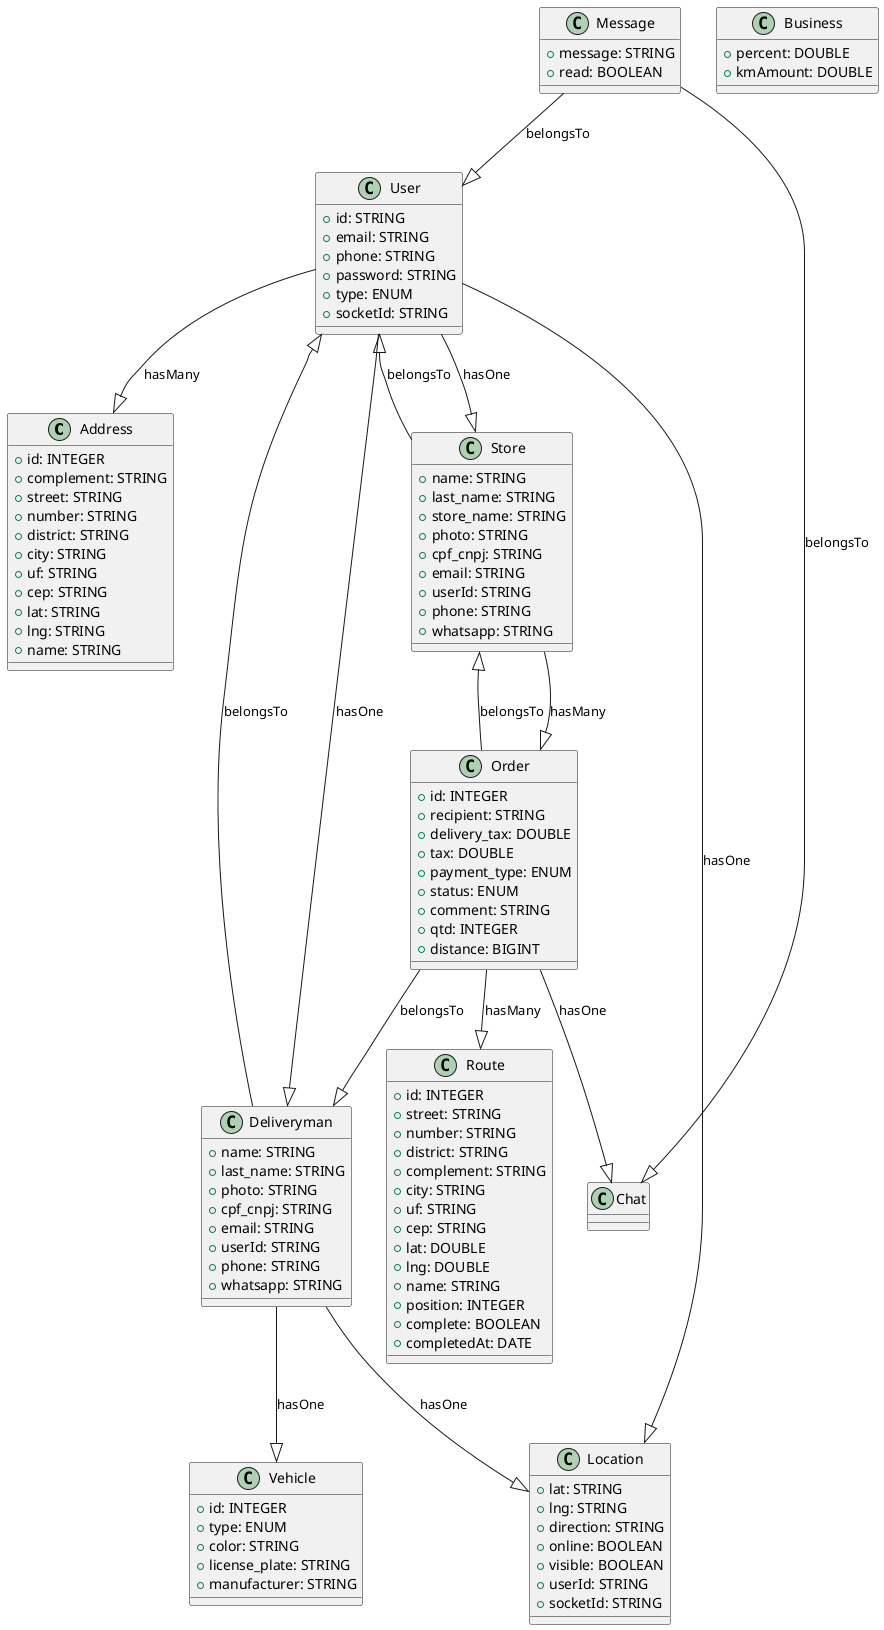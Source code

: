 @startuml

class Address {
  +id: INTEGER
  +complement: STRING
  +street: STRING
  +number: STRING
  +district: STRING
  +city: STRING
  +uf: STRING
  +cep: STRING
  +lat: STRING
  +lng: STRING
  +name: STRING
}

class Business {
  +percent: DOUBLE
  +kmAmount: DOUBLE
}

class Deliveryman {
  +name: STRING
  +last_name: STRING
  +photo: STRING
  +cpf_cnpj: STRING
  +email: STRING
  +userId: STRING
  +phone: STRING
  +whatsapp: STRING
}

class Location {
  +lat: STRING
  +lng: STRING
  +direction: STRING
  +online: BOOLEAN
  +visible: BOOLEAN
  +userId: STRING
  +socketId: STRING
}

class Message {
  +message: STRING
  +read: BOOLEAN
}

class Order {
  +id: INTEGER
  +recipient: STRING
  +delivery_tax: DOUBLE
  +tax: DOUBLE
  +payment_type: ENUM
  +status: ENUM
  +comment: STRING
  +qtd: INTEGER
  +distance: BIGINT
}

class Route {
  +id: INTEGER
  +street: STRING
  +number: STRING
  +district: STRING
  +complement: STRING
  +city: STRING
  +uf: STRING
  +cep: STRING
  +lat: DOUBLE
  +lng: DOUBLE
  +name: STRING
  +position: INTEGER
  +complete: BOOLEAN
  +completedAt: DATE
}

class Store {
  +name: STRING
  +last_name: STRING
  +store_name: STRING
  +photo: STRING
  +cpf_cnpj: STRING
  +email: STRING
  +userId: STRING
  +phone: STRING
  +whatsapp: STRING
}

class User {
  +id: STRING
  +email: STRING
  +phone: STRING
  +password: STRING
  +type: ENUM
  +socketId: STRING
}

class Vehicle {
  +id: INTEGER
  +type: ENUM
  +color: STRING
  +license_plate: STRING
  +manufacturer: STRING
}

' Associations
Deliveryman --|> User: belongsTo
Deliveryman --|> Vehicle: hasOne
Deliveryman --|> Location: hasOne
Message --|> User: belongsTo
Message --|> Chat: belongsTo
Order --|> Deliveryman: belongsTo
Order --|> Store: belongsTo
Order --|> Chat: hasOne
Order --|> Route: hasMany
Store --|> User: belongsTo
Store --|> Order: hasMany
User --|> Address: hasMany
User --|> Location: hasOne
User --|> Store: hasOne
User --|> Deliveryman: hasOne

@enduml
